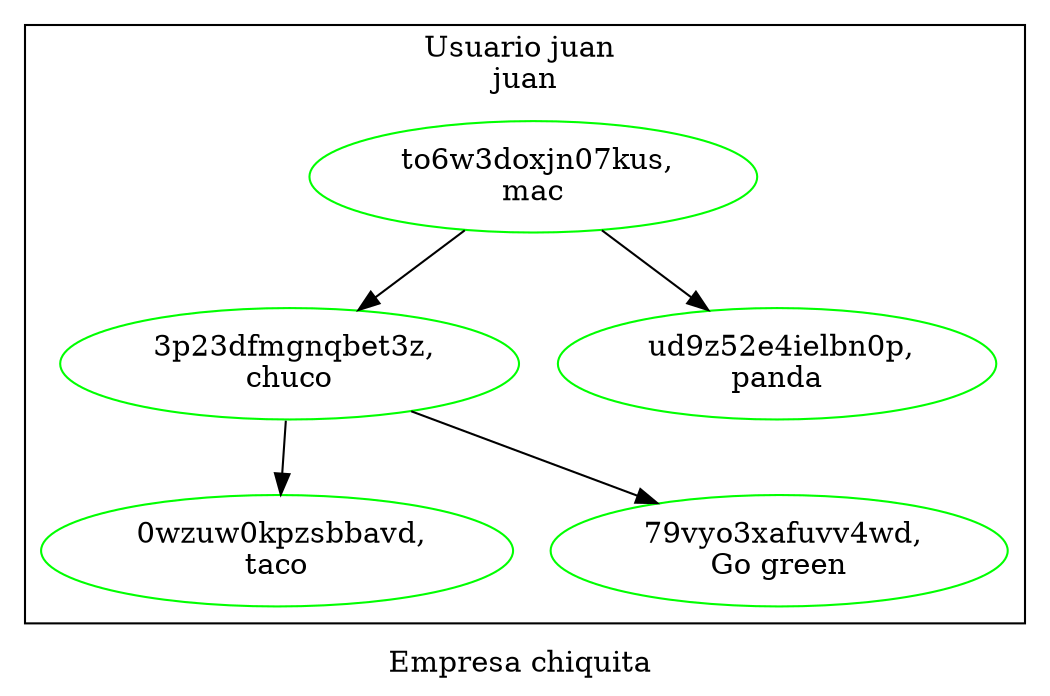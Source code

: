 digraph G { 

 label="Empresa chiquita " 

 subgraph cluster_0 { 

 label="Usuario juan \n juan " 
node [height=0.5, width=1.2];
"0wzuw0kpzsbbavd" [label=" 0wzuw0kpzsbbavd,\ntaco",color=green] 
"3p23dfmgnqbet3z" [label=" 3p23dfmgnqbet3z,\nchuco",color=green] 
"3p23dfmgnqbet3z" -> "79vyo3xafuvv4wd" 
"3p23dfmgnqbet3z" -> "0wzuw0kpzsbbavd" 
"79vyo3xafuvv4wd" [label=" 79vyo3xafuvv4wd,\nGo green",color=green] 
"to6w3doxjn07kus" [label=" to6w3doxjn07kus,\nmac",color=green] 
"to6w3doxjn07kus" -> "ud9z52e4ielbn0p" 
"to6w3doxjn07kus" -> "3p23dfmgnqbet3z" 
"ud9z52e4ielbn0p" [label=" ud9z52e4ielbn0p,\npanda",color=green] 
}}